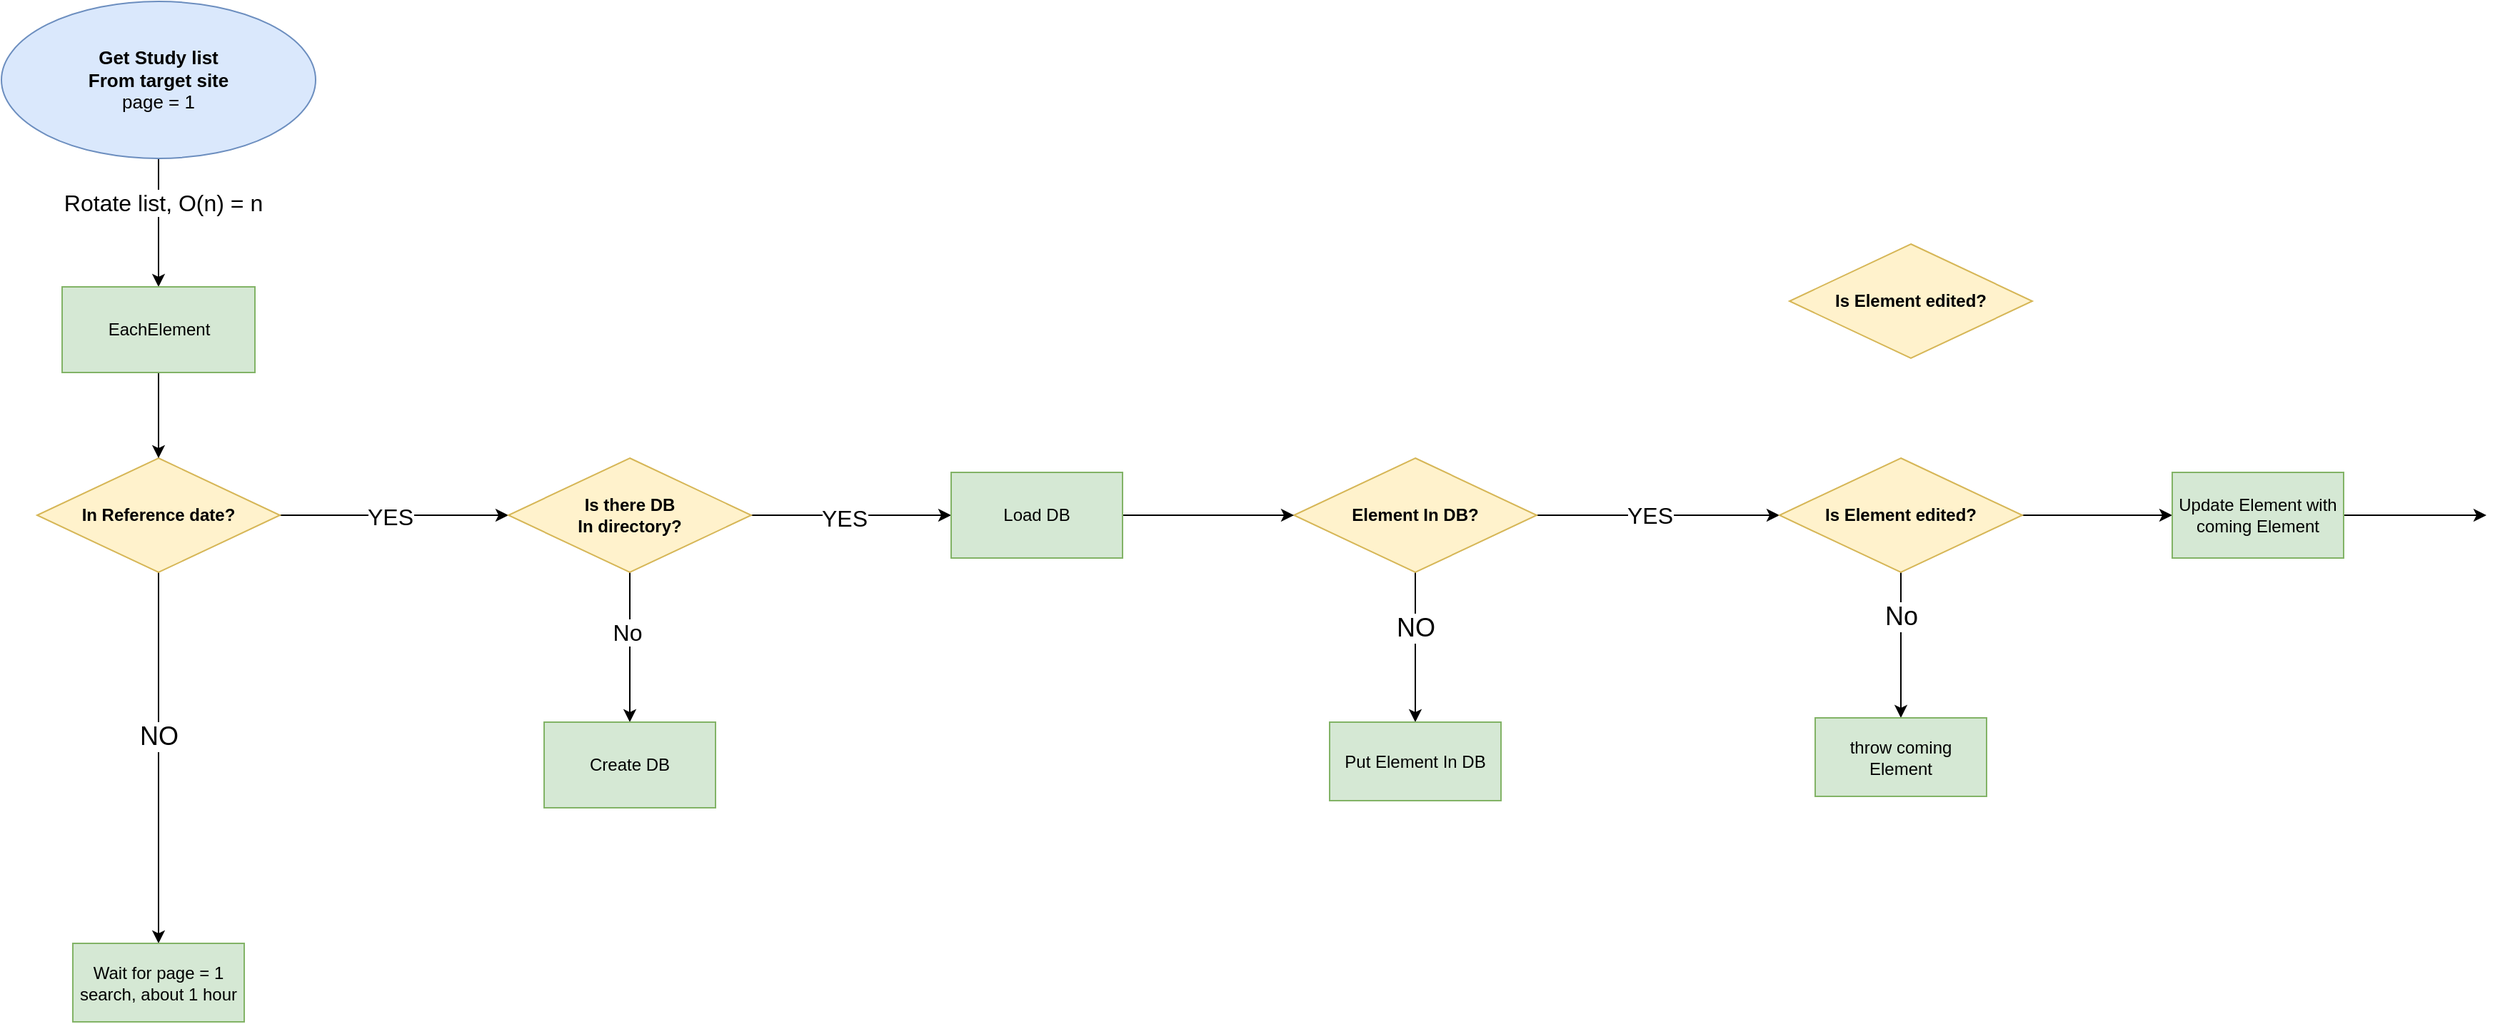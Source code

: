 <mxfile version="24.2.5" type="github">
  <diagram name="페이지-1" id="iTq08FwdrYarTpHiojYD">
    <mxGraphModel dx="2261" dy="746" grid="1" gridSize="10" guides="1" tooltips="1" connect="1" arrows="1" fold="1" page="1" pageScale="1" pageWidth="827" pageHeight="1169" math="0" shadow="0">
      <root>
        <mxCell id="0" />
        <mxCell id="1" parent="0" />
        <mxCell id="NHgnUdye2lajfBDELR4g-27" style="edgeStyle=orthogonalEdgeStyle;rounded=0;orthogonalLoop=1;jettySize=auto;html=1;entryX=0.5;entryY=0;entryDx=0;entryDy=0;" parent="1" source="Q2ZMowQD-iI0OwTtWh_3-6" target="NHgnUdye2lajfBDELR4g-26" edge="1">
          <mxGeometry relative="1" as="geometry">
            <mxPoint x="-485" y="260" as="targetPoint" />
          </mxGeometry>
        </mxCell>
        <mxCell id="NHgnUdye2lajfBDELR4g-28" value="&lt;font style=&quot;font-size: 16px;&quot;&gt;Rotate list, O(n) = n&lt;/font&gt;" style="edgeLabel;html=1;align=center;verticalAlign=middle;resizable=0;points=[];" parent="NHgnUdye2lajfBDELR4g-27" vertex="1" connectable="0">
          <mxGeometry x="-0.32" y="3" relative="1" as="geometry">
            <mxPoint as="offset" />
          </mxGeometry>
        </mxCell>
        <mxCell id="Q2ZMowQD-iI0OwTtWh_3-6" value="&lt;span style=&quot;font-size: 13px;&quot;&gt;&lt;b&gt;Get Study list&lt;/b&gt;&lt;/span&gt;&lt;div&gt;&lt;span style=&quot;font-size: 13px;&quot;&gt;&lt;b&gt;From target site&lt;br&gt;&lt;/b&gt;&lt;/span&gt;&lt;div&gt;&lt;span style=&quot;font-size: 13px; background-color: initial;&quot;&gt;page = 1&lt;/span&gt;&lt;/div&gt;&lt;/div&gt;" style="ellipse;whiteSpace=wrap;html=1;fillColor=#dae8fc;strokeColor=#6c8ebf;" parent="1" vertex="1">
          <mxGeometry x="-595" y="80" width="220" height="110" as="geometry" />
        </mxCell>
        <mxCell id="Q2ZMowQD-iI0OwTtWh_3-14" value="" style="edgeStyle=orthogonalEdgeStyle;rounded=0;orthogonalLoop=1;jettySize=auto;html=1;entryX=0.5;entryY=0;entryDx=0;entryDy=0;" parent="1" source="Q2ZMowQD-iI0OwTtWh_3-11" target="NHgnUdye2lajfBDELR4g-29" edge="1">
          <mxGeometry relative="1" as="geometry">
            <Array as="points" />
            <mxPoint x="-480" y="630" as="targetPoint" />
          </mxGeometry>
        </mxCell>
        <mxCell id="Q2ZMowQD-iI0OwTtWh_3-17" value="NO" style="edgeLabel;html=1;align=center;verticalAlign=middle;resizable=0;points=[];fontSize=18;fontStyle=0" parent="Q2ZMowQD-iI0OwTtWh_3-14" vertex="1" connectable="0">
          <mxGeometry x="-0.02" relative="1" as="geometry">
            <mxPoint y="-13" as="offset" />
          </mxGeometry>
        </mxCell>
        <mxCell id="lf2Dba23zf-FSeuZGeec-4" value="" style="edgeStyle=orthogonalEdgeStyle;rounded=0;orthogonalLoop=1;jettySize=auto;html=1;entryX=0;entryY=0.5;entryDx=0;entryDy=0;" parent="1" source="Q2ZMowQD-iI0OwTtWh_3-11" target="lf2Dba23zf-FSeuZGeec-5" edge="1">
          <mxGeometry relative="1" as="geometry">
            <mxPoint x="-275" y="440" as="targetPoint" />
          </mxGeometry>
        </mxCell>
        <mxCell id="lf2Dba23zf-FSeuZGeec-6" value="&lt;font style=&quot;font-size: 16px;&quot;&gt;YES&lt;/font&gt;" style="edgeLabel;html=1;align=center;verticalAlign=middle;resizable=0;points=[];" parent="lf2Dba23zf-FSeuZGeec-4" vertex="1" connectable="0">
          <mxGeometry x="-0.037" y="-1" relative="1" as="geometry">
            <mxPoint as="offset" />
          </mxGeometry>
        </mxCell>
        <mxCell id="Q2ZMowQD-iI0OwTtWh_3-11" value="&lt;b&gt;In Reference date?&lt;/b&gt;" style="rhombus;whiteSpace=wrap;html=1;fillColor=#fff2cc;strokeColor=#d6b656;" parent="1" vertex="1">
          <mxGeometry x="-570" y="400" width="170" height="80" as="geometry" />
        </mxCell>
        <mxCell id="NHgnUdye2lajfBDELR4g-32" style="edgeStyle=orthogonalEdgeStyle;rounded=0;orthogonalLoop=1;jettySize=auto;html=1;entryX=0.5;entryY=0;entryDx=0;entryDy=0;" parent="1" source="NHgnUdye2lajfBDELR4g-26" target="Q2ZMowQD-iI0OwTtWh_3-11" edge="1">
          <mxGeometry relative="1" as="geometry">
            <mxPoint x="-485" y="460" as="targetPoint" />
          </mxGeometry>
        </mxCell>
        <mxCell id="NHgnUdye2lajfBDELR4g-26" value="EachElement" style="whiteSpace=wrap;html=1;fillColor=#d5e8d4;strokeColor=#82b366;" parent="1" vertex="1">
          <mxGeometry x="-552.5" y="280" width="135" height="60" as="geometry" />
        </mxCell>
        <mxCell id="NHgnUdye2lajfBDELR4g-29" value="Wait for page = 1 search, about 1 hour" style="whiteSpace=wrap;html=1;fillColor=#d5e8d4;strokeColor=#82b366;" parent="1" vertex="1">
          <mxGeometry x="-545" y="740" width="120" height="55" as="geometry" />
        </mxCell>
        <mxCell id="67ePbFv6kwtpwgCIfxQY-1" value="" style="edgeStyle=orthogonalEdgeStyle;rounded=0;orthogonalLoop=1;jettySize=auto;html=1;entryX=0.5;entryY=0;entryDx=0;entryDy=0;" parent="1" source="67ePbFv6kwtpwgCIfxQY-5" target="67ePbFv6kwtpwgCIfxQY-8" edge="1">
          <mxGeometry relative="1" as="geometry">
            <Array as="points" />
            <mxPoint x="400" y="630" as="targetPoint" />
          </mxGeometry>
        </mxCell>
        <mxCell id="67ePbFv6kwtpwgCIfxQY-2" value="NO" style="edgeLabel;html=1;align=center;verticalAlign=middle;resizable=0;points=[];fontSize=18;fontStyle=0" parent="67ePbFv6kwtpwgCIfxQY-1" vertex="1" connectable="0">
          <mxGeometry x="-0.02" relative="1" as="geometry">
            <mxPoint y="-13" as="offset" />
          </mxGeometry>
        </mxCell>
        <mxCell id="67ePbFv6kwtpwgCIfxQY-3" value="" style="edgeStyle=orthogonalEdgeStyle;rounded=0;orthogonalLoop=1;jettySize=auto;html=1;entryX=0;entryY=0.5;entryDx=0;entryDy=0;" parent="1" source="67ePbFv6kwtpwgCIfxQY-5" target="HJWFnx46sGxTXpJr3ryL-13" edge="1">
          <mxGeometry relative="1" as="geometry">
            <mxPoint x="580" y="440" as="targetPoint" />
          </mxGeometry>
        </mxCell>
        <mxCell id="67ePbFv6kwtpwgCIfxQY-4" value="&lt;font style=&quot;font-size: 16px;&quot;&gt;YES&lt;/font&gt;" style="edgeLabel;html=1;align=center;verticalAlign=middle;resizable=0;points=[];" parent="67ePbFv6kwtpwgCIfxQY-3" vertex="1" connectable="0">
          <mxGeometry x="-0.022" y="1" relative="1" as="geometry">
            <mxPoint x="-4" y="1" as="offset" />
          </mxGeometry>
        </mxCell>
        <mxCell id="67ePbFv6kwtpwgCIfxQY-5" value="&lt;b&gt;Element In DB?&lt;/b&gt;" style="rhombus;whiteSpace=wrap;html=1;fillColor=#fff2cc;strokeColor=#d6b656;" parent="1" vertex="1">
          <mxGeometry x="310" y="400" width="170" height="80" as="geometry" />
        </mxCell>
        <mxCell id="67ePbFv6kwtpwgCIfxQY-8" value="Put Element In DB" style="whiteSpace=wrap;html=1;fillColor=#d5e8d4;strokeColor=#82b366;" parent="1" vertex="1">
          <mxGeometry x="335" y="585" width="120" height="55" as="geometry" />
        </mxCell>
        <mxCell id="lf2Dba23zf-FSeuZGeec-8" value="" style="edgeStyle=orthogonalEdgeStyle;rounded=0;orthogonalLoop=1;jettySize=auto;html=1;" parent="1" source="lf2Dba23zf-FSeuZGeec-5" target="lf2Dba23zf-FSeuZGeec-7" edge="1">
          <mxGeometry relative="1" as="geometry" />
        </mxCell>
        <mxCell id="lf2Dba23zf-FSeuZGeec-12" value="&lt;font style=&quot;font-size: 16px;&quot;&gt;No&lt;/font&gt;" style="edgeLabel;html=1;align=center;verticalAlign=middle;resizable=0;points=[];" parent="lf2Dba23zf-FSeuZGeec-8" vertex="1" connectable="0">
          <mxGeometry x="-0.2" y="-2" relative="1" as="geometry">
            <mxPoint as="offset" />
          </mxGeometry>
        </mxCell>
        <mxCell id="lf2Dba23zf-FSeuZGeec-11" value="" style="edgeStyle=orthogonalEdgeStyle;rounded=0;orthogonalLoop=1;jettySize=auto;html=1;" parent="1" source="lf2Dba23zf-FSeuZGeec-5" target="lf2Dba23zf-FSeuZGeec-10" edge="1">
          <mxGeometry relative="1" as="geometry" />
        </mxCell>
        <mxCell id="lf2Dba23zf-FSeuZGeec-13" value="&lt;font style=&quot;font-size: 16px;&quot;&gt;YES&lt;/font&gt;" style="edgeLabel;html=1;align=center;verticalAlign=middle;resizable=0;points=[];" parent="lf2Dba23zf-FSeuZGeec-11" vertex="1" connectable="0">
          <mxGeometry x="-0.073" y="-2" relative="1" as="geometry">
            <mxPoint as="offset" />
          </mxGeometry>
        </mxCell>
        <mxCell id="lf2Dba23zf-FSeuZGeec-5" value="&lt;b&gt;Is there DB&lt;/b&gt;&lt;div&gt;&lt;b&gt;In directory?&lt;/b&gt;&lt;/div&gt;" style="rhombus;whiteSpace=wrap;html=1;fillColor=#fff2cc;strokeColor=#d6b656;" parent="1" vertex="1">
          <mxGeometry x="-240" y="400" width="170" height="80" as="geometry" />
        </mxCell>
        <mxCell id="lf2Dba23zf-FSeuZGeec-7" value="Create DB" style="whiteSpace=wrap;html=1;fillColor=#d5e8d4;strokeColor=#82b366;" parent="1" vertex="1">
          <mxGeometry x="-215" y="585" width="120" height="60" as="geometry" />
        </mxCell>
        <mxCell id="lf2Dba23zf-FSeuZGeec-20" style="edgeStyle=orthogonalEdgeStyle;rounded=0;orthogonalLoop=1;jettySize=auto;html=1;entryX=0;entryY=0.5;entryDx=0;entryDy=0;" parent="1" source="lf2Dba23zf-FSeuZGeec-10" target="67ePbFv6kwtpwgCIfxQY-5" edge="1">
          <mxGeometry relative="1" as="geometry" />
        </mxCell>
        <mxCell id="lf2Dba23zf-FSeuZGeec-10" value="Load DB" style="whiteSpace=wrap;html=1;fillColor=#d5e8d4;strokeColor=#82b366;" parent="1" vertex="1">
          <mxGeometry x="70" y="410" width="120" height="60" as="geometry" />
        </mxCell>
        <mxCell id="HJWFnx46sGxTXpJr3ryL-14" style="edgeStyle=orthogonalEdgeStyle;rounded=0;orthogonalLoop=1;jettySize=auto;html=1;" parent="1" source="HJWFnx46sGxTXpJr3ryL-13" target="HJWFnx46sGxTXpJr3ryL-17" edge="1">
          <mxGeometry relative="1" as="geometry">
            <mxPoint x="735" y="590" as="targetPoint" />
          </mxGeometry>
        </mxCell>
        <mxCell id="HJWFnx46sGxTXpJr3ryL-16" value="&lt;font style=&quot;font-size: 18px;&quot;&gt;No&lt;/font&gt;" style="edgeLabel;html=1;align=center;verticalAlign=middle;resizable=0;points=[];fontSize=18;" parent="HJWFnx46sGxTXpJr3ryL-14" vertex="1" connectable="0">
          <mxGeometry x="-0.392" relative="1" as="geometry">
            <mxPoint as="offset" />
          </mxGeometry>
        </mxCell>
        <mxCell id="HJWFnx46sGxTXpJr3ryL-19" value="" style="edgeStyle=orthogonalEdgeStyle;rounded=0;orthogonalLoop=1;jettySize=auto;html=1;" parent="1" source="HJWFnx46sGxTXpJr3ryL-13" target="HJWFnx46sGxTXpJr3ryL-18" edge="1">
          <mxGeometry relative="1" as="geometry" />
        </mxCell>
        <mxCell id="HJWFnx46sGxTXpJr3ryL-13" value="&lt;b&gt;Is Element edited?&lt;/b&gt;" style="rhombus;whiteSpace=wrap;html=1;fillColor=#fff2cc;strokeColor=#d6b656;" parent="1" vertex="1">
          <mxGeometry x="650" y="400" width="170" height="80" as="geometry" />
        </mxCell>
        <mxCell id="HJWFnx46sGxTXpJr3ryL-17" value="throw coming Element" style="whiteSpace=wrap;html=1;fillColor=#d5e8d4;strokeColor=#82b366;" parent="1" vertex="1">
          <mxGeometry x="675" y="582" width="120" height="55" as="geometry" />
        </mxCell>
        <mxCell id="5IbFSB3tS2ngPwRVKv15-2" value="" style="edgeStyle=orthogonalEdgeStyle;rounded=0;orthogonalLoop=1;jettySize=auto;html=1;" edge="1" parent="1" source="HJWFnx46sGxTXpJr3ryL-18">
          <mxGeometry relative="1" as="geometry">
            <mxPoint x="1145" y="440" as="targetPoint" />
          </mxGeometry>
        </mxCell>
        <mxCell id="HJWFnx46sGxTXpJr3ryL-18" value="Update Element with coming Element" style="whiteSpace=wrap;html=1;fillColor=#d5e8d4;strokeColor=#82b366;" parent="1" vertex="1">
          <mxGeometry x="925" y="410" width="120" height="60" as="geometry" />
        </mxCell>
        <mxCell id="5IbFSB3tS2ngPwRVKv15-3" value="&lt;b&gt;Is Element edited?&lt;/b&gt;" style="rhombus;whiteSpace=wrap;html=1;fillColor=#fff2cc;strokeColor=#d6b656;" vertex="1" parent="1">
          <mxGeometry x="657" y="250" width="170" height="80" as="geometry" />
        </mxCell>
      </root>
    </mxGraphModel>
  </diagram>
</mxfile>

